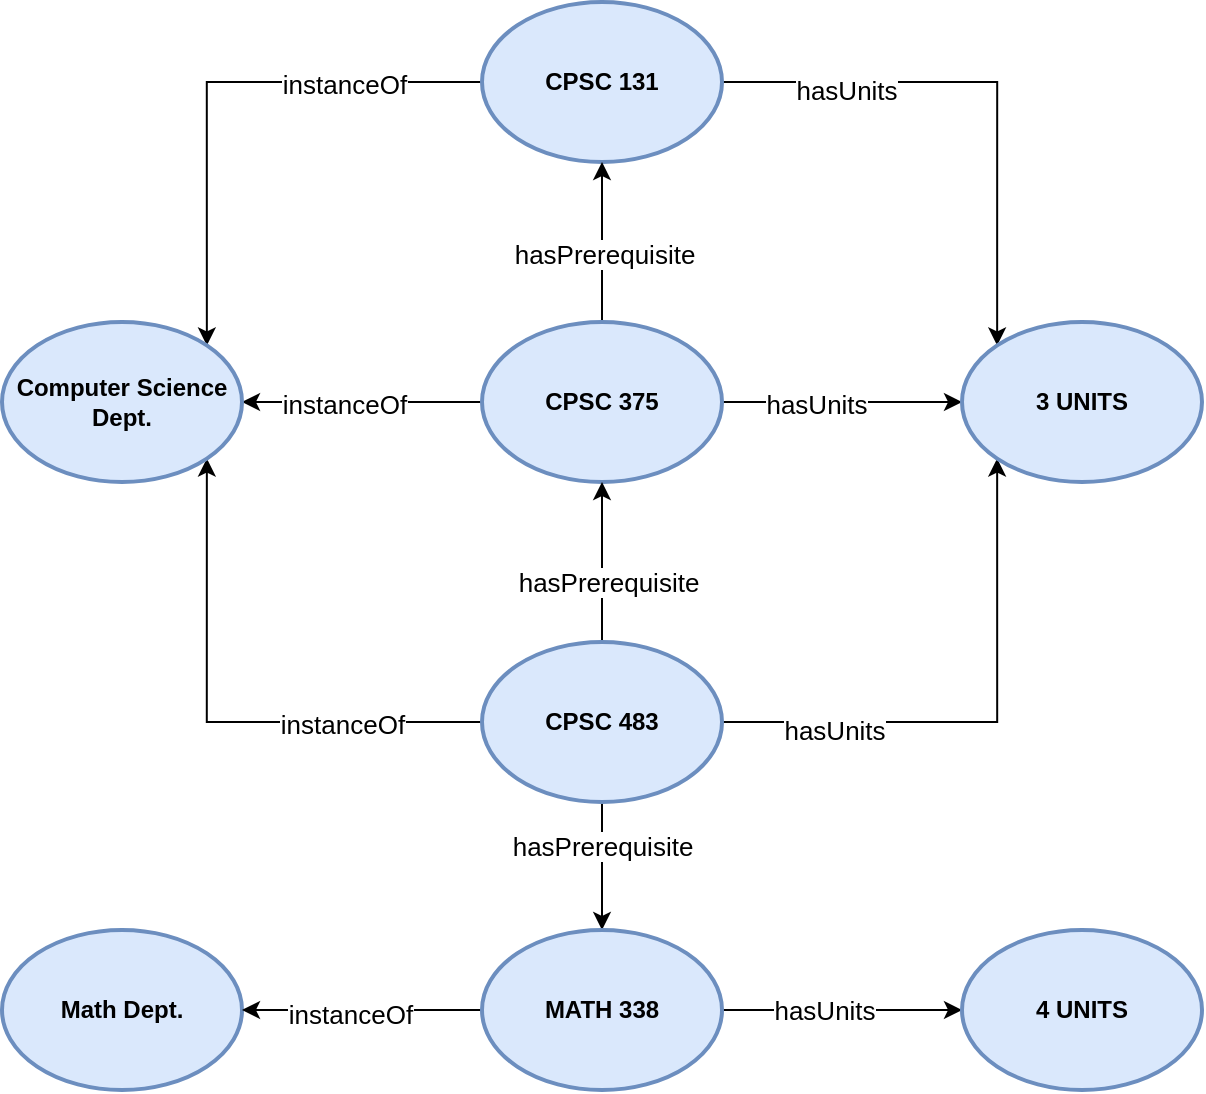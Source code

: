 <mxfile version="22.0.8" type="device">
  <diagram name="Page-1" id="eN6Zm5rZ84GpLvqTMbHt">
    <mxGraphModel dx="980" dy="884" grid="1" gridSize="10" guides="1" tooltips="1" connect="1" arrows="1" fold="1" page="1" pageScale="1" pageWidth="850" pageHeight="1100" math="0" shadow="0">
      <root>
        <mxCell id="0" />
        <mxCell id="1" parent="0" />
        <mxCell id="sK4iseEOXzHP2hNm1kNq-9" style="edgeStyle=orthogonalEdgeStyle;rounded=0;orthogonalLoop=1;jettySize=auto;html=1;entryX=1;entryY=0;entryDx=0;entryDy=0;" edge="1" parent="1" source="sK4iseEOXzHP2hNm1kNq-1" target="sK4iseEOXzHP2hNm1kNq-4">
          <mxGeometry relative="1" as="geometry" />
        </mxCell>
        <mxCell id="sK4iseEOXzHP2hNm1kNq-26" value="instanceOf" style="edgeLabel;html=1;align=center;verticalAlign=middle;resizable=0;points=[];fontStyle=0;fontSize=13;spacingTop=1;" vertex="1" connectable="0" parent="sK4iseEOXzHP2hNm1kNq-9">
          <mxGeometry x="-0.267" y="-1" relative="1" as="geometry">
            <mxPoint x="29" y="1" as="offset" />
          </mxGeometry>
        </mxCell>
        <mxCell id="sK4iseEOXzHP2hNm1kNq-13" style="edgeStyle=orthogonalEdgeStyle;rounded=0;orthogonalLoop=1;jettySize=auto;html=1;entryX=0;entryY=0;entryDx=0;entryDy=0;" edge="1" parent="1" source="sK4iseEOXzHP2hNm1kNq-1" target="sK4iseEOXzHP2hNm1kNq-7">
          <mxGeometry relative="1" as="geometry" />
        </mxCell>
        <mxCell id="sK4iseEOXzHP2hNm1kNq-29" value="hasUnits" style="edgeLabel;html=1;align=center;verticalAlign=middle;resizable=0;points=[];fontStyle=0;fontSize=13;spacingTop=1;" vertex="1" connectable="0" parent="sK4iseEOXzHP2hNm1kNq-13">
          <mxGeometry x="-0.544" y="-3" relative="1" as="geometry">
            <mxPoint as="offset" />
          </mxGeometry>
        </mxCell>
        <mxCell id="sK4iseEOXzHP2hNm1kNq-1" value="CPSC 131" style="ellipse;whiteSpace=wrap;html=1;fillColor=#dae8fc;strokeColor=#6c8ebf;strokeWidth=2;fontStyle=1" vertex="1" parent="1">
          <mxGeometry x="280" y="120" width="120" height="80" as="geometry" />
        </mxCell>
        <mxCell id="sK4iseEOXzHP2hNm1kNq-10" style="edgeStyle=orthogonalEdgeStyle;rounded=0;orthogonalLoop=1;jettySize=auto;html=1;entryX=1;entryY=0.5;entryDx=0;entryDy=0;" edge="1" parent="1" source="sK4iseEOXzHP2hNm1kNq-2" target="sK4iseEOXzHP2hNm1kNq-4">
          <mxGeometry relative="1" as="geometry" />
        </mxCell>
        <mxCell id="sK4iseEOXzHP2hNm1kNq-27" value="instanceOf" style="edgeLabel;html=1;align=center;verticalAlign=middle;resizable=0;points=[];fontStyle=0;fontSize=13;spacingTop=1;" vertex="1" connectable="0" parent="sK4iseEOXzHP2hNm1kNq-10">
          <mxGeometry x="0.146" relative="1" as="geometry">
            <mxPoint as="offset" />
          </mxGeometry>
        </mxCell>
        <mxCell id="sK4iseEOXzHP2hNm1kNq-15" style="edgeStyle=orthogonalEdgeStyle;rounded=0;orthogonalLoop=1;jettySize=auto;html=1;entryX=0;entryY=0.5;entryDx=0;entryDy=0;" edge="1" parent="1" source="sK4iseEOXzHP2hNm1kNq-2" target="sK4iseEOXzHP2hNm1kNq-7">
          <mxGeometry relative="1" as="geometry" />
        </mxCell>
        <mxCell id="sK4iseEOXzHP2hNm1kNq-31" value="hasUnits" style="edgeLabel;html=1;align=center;verticalAlign=middle;resizable=0;points=[];fontStyle=0;fontSize=13;spacingTop=1;" vertex="1" connectable="0" parent="sK4iseEOXzHP2hNm1kNq-15">
          <mxGeometry x="-0.222" relative="1" as="geometry">
            <mxPoint as="offset" />
          </mxGeometry>
        </mxCell>
        <mxCell id="sK4iseEOXzHP2hNm1kNq-22" style="edgeStyle=orthogonalEdgeStyle;rounded=0;orthogonalLoop=1;jettySize=auto;html=1;entryX=0.5;entryY=1;entryDx=0;entryDy=0;" edge="1" parent="1" source="sK4iseEOXzHP2hNm1kNq-2" target="sK4iseEOXzHP2hNm1kNq-1">
          <mxGeometry relative="1" as="geometry" />
        </mxCell>
        <mxCell id="sK4iseEOXzHP2hNm1kNq-25" value="hasPrerequisite" style="edgeLabel;html=1;align=center;verticalAlign=middle;resizable=0;points=[];fontStyle=0;fontSize=13;spacingTop=1;" vertex="1" connectable="0" parent="sK4iseEOXzHP2hNm1kNq-22">
          <mxGeometry x="-0.134" y="-1" relative="1" as="geometry">
            <mxPoint as="offset" />
          </mxGeometry>
        </mxCell>
        <mxCell id="sK4iseEOXzHP2hNm1kNq-2" value="CPSC 375" style="ellipse;whiteSpace=wrap;html=1;fillColor=#dae8fc;strokeColor=#6c8ebf;strokeWidth=2;fontStyle=1" vertex="1" parent="1">
          <mxGeometry x="280" y="280" width="120" height="80" as="geometry" />
        </mxCell>
        <mxCell id="sK4iseEOXzHP2hNm1kNq-11" style="edgeStyle=orthogonalEdgeStyle;rounded=0;orthogonalLoop=1;jettySize=auto;html=1;entryX=1;entryY=1;entryDx=0;entryDy=0;" edge="1" parent="1" source="sK4iseEOXzHP2hNm1kNq-3" target="sK4iseEOXzHP2hNm1kNq-4">
          <mxGeometry relative="1" as="geometry" />
        </mxCell>
        <mxCell id="sK4iseEOXzHP2hNm1kNq-28" value="instanceOf" style="edgeLabel;html=1;align=center;verticalAlign=middle;resizable=0;points=[];fontStyle=0;fontSize=13;spacingTop=1;" vertex="1" connectable="0" parent="sK4iseEOXzHP2hNm1kNq-11">
          <mxGeometry x="-0.359" relative="1" as="geometry">
            <mxPoint x="16" as="offset" />
          </mxGeometry>
        </mxCell>
        <mxCell id="sK4iseEOXzHP2hNm1kNq-14" style="edgeStyle=orthogonalEdgeStyle;rounded=0;orthogonalLoop=1;jettySize=auto;html=1;entryX=0;entryY=1;entryDx=0;entryDy=0;" edge="1" parent="1" source="sK4iseEOXzHP2hNm1kNq-3" target="sK4iseEOXzHP2hNm1kNq-7">
          <mxGeometry relative="1" as="geometry" />
        </mxCell>
        <mxCell id="sK4iseEOXzHP2hNm1kNq-32" value="hasUnits" style="edgeLabel;html=1;align=center;verticalAlign=middle;resizable=0;points=[];fontStyle=0;fontSize=13;spacingTop=1;" vertex="1" connectable="0" parent="sK4iseEOXzHP2hNm1kNq-14">
          <mxGeometry x="-0.583" y="-3" relative="1" as="geometry">
            <mxPoint as="offset" />
          </mxGeometry>
        </mxCell>
        <mxCell id="sK4iseEOXzHP2hNm1kNq-18" style="edgeStyle=orthogonalEdgeStyle;rounded=0;orthogonalLoop=1;jettySize=auto;html=1;entryX=0.5;entryY=0;entryDx=0;entryDy=0;" edge="1" parent="1" source="sK4iseEOXzHP2hNm1kNq-3" target="sK4iseEOXzHP2hNm1kNq-6">
          <mxGeometry relative="1" as="geometry" />
        </mxCell>
        <mxCell id="sK4iseEOXzHP2hNm1kNq-23" value="hasPrerequisite" style="edgeLabel;html=1;align=center;verticalAlign=middle;resizable=0;points=[];fontStyle=0;fontSize=13;spacingTop=1;" vertex="1" connectable="0" parent="sK4iseEOXzHP2hNm1kNq-18">
          <mxGeometry x="-0.33" relative="1" as="geometry">
            <mxPoint as="offset" />
          </mxGeometry>
        </mxCell>
        <mxCell id="sK4iseEOXzHP2hNm1kNq-21" style="edgeStyle=orthogonalEdgeStyle;rounded=0;orthogonalLoop=1;jettySize=auto;html=1;entryX=0.5;entryY=1;entryDx=0;entryDy=0;" edge="1" parent="1" source="sK4iseEOXzHP2hNm1kNq-3" target="sK4iseEOXzHP2hNm1kNq-2">
          <mxGeometry relative="1" as="geometry" />
        </mxCell>
        <mxCell id="sK4iseEOXzHP2hNm1kNq-24" value="hasPrerequisite" style="edgeLabel;html=1;align=center;verticalAlign=middle;resizable=0;points=[];fontStyle=0;fontSize=13;spacingTop=1;" vertex="1" connectable="0" parent="sK4iseEOXzHP2hNm1kNq-21">
          <mxGeometry x="-0.228" y="-2" relative="1" as="geometry">
            <mxPoint x="1" as="offset" />
          </mxGeometry>
        </mxCell>
        <mxCell id="sK4iseEOXzHP2hNm1kNq-3" value="CPSC 483" style="ellipse;whiteSpace=wrap;html=1;fillColor=#dae8fc;strokeColor=#6c8ebf;strokeWidth=2;fontStyle=1" vertex="1" parent="1">
          <mxGeometry x="280" y="440" width="120" height="80" as="geometry" />
        </mxCell>
        <mxCell id="sK4iseEOXzHP2hNm1kNq-4" value="Computer Science Dept." style="ellipse;whiteSpace=wrap;html=1;fillColor=#dae8fc;strokeColor=#6c8ebf;strokeWidth=2;fontStyle=1" vertex="1" parent="1">
          <mxGeometry x="40" y="280" width="120" height="80" as="geometry" />
        </mxCell>
        <mxCell id="sK4iseEOXzHP2hNm1kNq-5" value="Math Dept." style="ellipse;whiteSpace=wrap;html=1;fillColor=#dae8fc;strokeColor=#6c8ebf;strokeWidth=2;fontStyle=1" vertex="1" parent="1">
          <mxGeometry x="40" y="584" width="120" height="80" as="geometry" />
        </mxCell>
        <mxCell id="sK4iseEOXzHP2hNm1kNq-12" style="edgeStyle=orthogonalEdgeStyle;rounded=0;orthogonalLoop=1;jettySize=auto;html=1;entryX=1;entryY=0.5;entryDx=0;entryDy=0;" edge="1" parent="1" source="sK4iseEOXzHP2hNm1kNq-6" target="sK4iseEOXzHP2hNm1kNq-5">
          <mxGeometry relative="1" as="geometry" />
        </mxCell>
        <mxCell id="sK4iseEOXzHP2hNm1kNq-34" value="instanceOf" style="edgeLabel;html=1;align=center;verticalAlign=middle;resizable=0;points=[];fontStyle=0;fontSize=13;spacingTop=1;" vertex="1" connectable="0" parent="sK4iseEOXzHP2hNm1kNq-12">
          <mxGeometry x="0.104" y="1" relative="1" as="geometry">
            <mxPoint as="offset" />
          </mxGeometry>
        </mxCell>
        <mxCell id="sK4iseEOXzHP2hNm1kNq-17" style="edgeStyle=orthogonalEdgeStyle;rounded=0;orthogonalLoop=1;jettySize=auto;html=1;" edge="1" parent="1" source="sK4iseEOXzHP2hNm1kNq-6" target="sK4iseEOXzHP2hNm1kNq-8">
          <mxGeometry relative="1" as="geometry" />
        </mxCell>
        <mxCell id="sK4iseEOXzHP2hNm1kNq-33" value="hasUnits" style="edgeLabel;html=1;align=center;verticalAlign=middle;resizable=0;points=[];fontStyle=0;fontSize=13;spacingTop=1;" vertex="1" connectable="0" parent="sK4iseEOXzHP2hNm1kNq-17">
          <mxGeometry x="-0.158" y="1" relative="1" as="geometry">
            <mxPoint as="offset" />
          </mxGeometry>
        </mxCell>
        <mxCell id="sK4iseEOXzHP2hNm1kNq-6" value="MATH 338" style="ellipse;whiteSpace=wrap;html=1;fillColor=#dae8fc;strokeColor=#6c8ebf;strokeWidth=2;fontStyle=1" vertex="1" parent="1">
          <mxGeometry x="280" y="584" width="120" height="80" as="geometry" />
        </mxCell>
        <mxCell id="sK4iseEOXzHP2hNm1kNq-7" value="3 UNITS" style="ellipse;whiteSpace=wrap;html=1;fillColor=#dae8fc;strokeColor=#6c8ebf;strokeWidth=2;fontStyle=1" vertex="1" parent="1">
          <mxGeometry x="520" y="280" width="120" height="80" as="geometry" />
        </mxCell>
        <mxCell id="sK4iseEOXzHP2hNm1kNq-8" value="4 UNITS" style="ellipse;whiteSpace=wrap;html=1;fillColor=#dae8fc;strokeColor=#6c8ebf;strokeWidth=2;fontStyle=1" vertex="1" parent="1">
          <mxGeometry x="520" y="584" width="120" height="80" as="geometry" />
        </mxCell>
      </root>
    </mxGraphModel>
  </diagram>
</mxfile>
